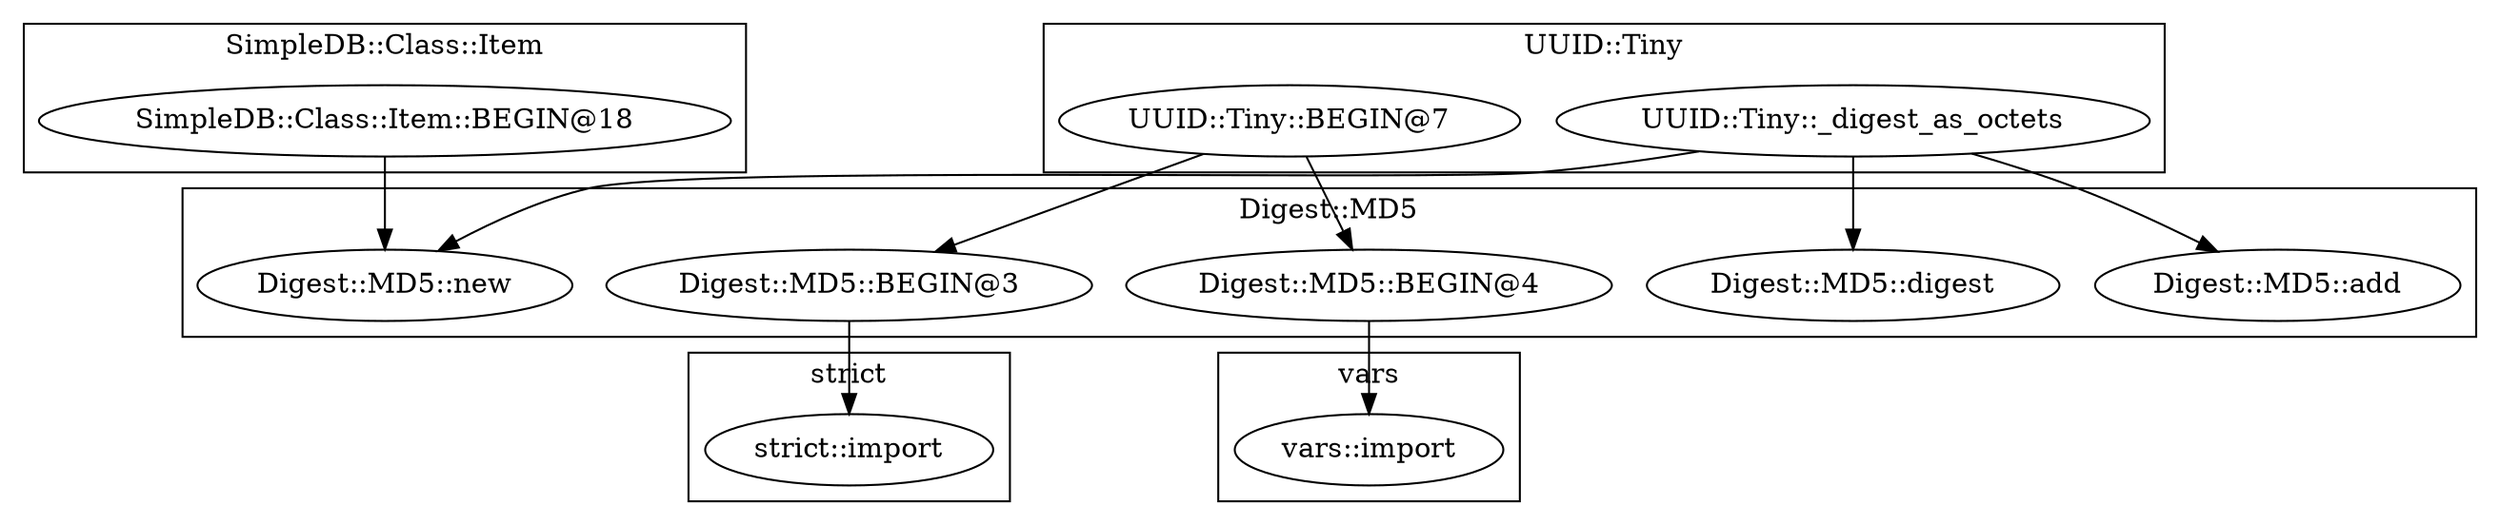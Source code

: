 digraph {
graph [overlap=false]
subgraph cluster_vars {
	label="vars";
	"vars::import";
}
subgraph cluster_SimpleDB_Class_Item {
	label="SimpleDB::Class::Item";
	"SimpleDB::Class::Item::BEGIN@18";
}
subgraph cluster_strict {
	label="strict";
	"strict::import";
}
subgraph cluster_UUID_Tiny {
	label="UUID::Tiny";
	"UUID::Tiny::_digest_as_octets";
	"UUID::Tiny::BEGIN@7";
}
subgraph cluster_Digest_MD5 {
	label="Digest::MD5";
	"Digest::MD5::BEGIN@3";
	"Digest::MD5::digest";
	"Digest::MD5::add";
	"Digest::MD5::new";
	"Digest::MD5::BEGIN@4";
}
"UUID::Tiny::BEGIN@7" -> "Digest::MD5::BEGIN@4";
"UUID::Tiny::_digest_as_octets" -> "Digest::MD5::new";
"SimpleDB::Class::Item::BEGIN@18" -> "Digest::MD5::new";
"UUID::Tiny::_digest_as_octets" -> "Digest::MD5::add";
"Digest::MD5::BEGIN@4" -> "vars::import";
"UUID::Tiny::BEGIN@7" -> "Digest::MD5::BEGIN@3";
"Digest::MD5::BEGIN@3" -> "strict::import";
"UUID::Tiny::_digest_as_octets" -> "Digest::MD5::digest";
}
